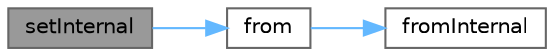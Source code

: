 digraph "setInternal"
{
 // LATEX_PDF_SIZE
  bgcolor="transparent";
  edge [fontname=Helvetica,fontsize=10,labelfontname=Helvetica,labelfontsize=10];
  node [fontname=Helvetica,fontsize=10,shape=box,height=0.2,width=0.4];
  rankdir="LR";
  Node1 [id="Node000001",label="setInternal",height=0.2,width=0.4,color="gray40", fillcolor="grey60", style="filled", fontcolor="black",tooltip="Structure access."];
  Node1 -> Node2 [id="edge1_Node000001_Node000002",color="steelblue1",style="solid",tooltip=" "];
  Node2 [id="Node000002",label="from",height=0.2,width=0.4,color="grey40", fillcolor="white", style="filled",URL="$classmexplus_1_1_mx_array.html#a322dc1e6ed44ef0551d7de1cc13f9970",tooltip="mxArray* importer methods."];
  Node2 -> Node3 [id="edge2_Node000002_Node000003",color="steelblue1",style="solid",tooltip=" "];
  Node3 [id="Node000003",label="fromInternal",height=0.2,width=0.4,color="grey40", fillcolor="white", style="filled",URL="$classmexplus_1_1_mx_array.html#ab502ca8bc39d21cb3f945f10dce189fa",tooltip="Templated mxArray importers"];
}

